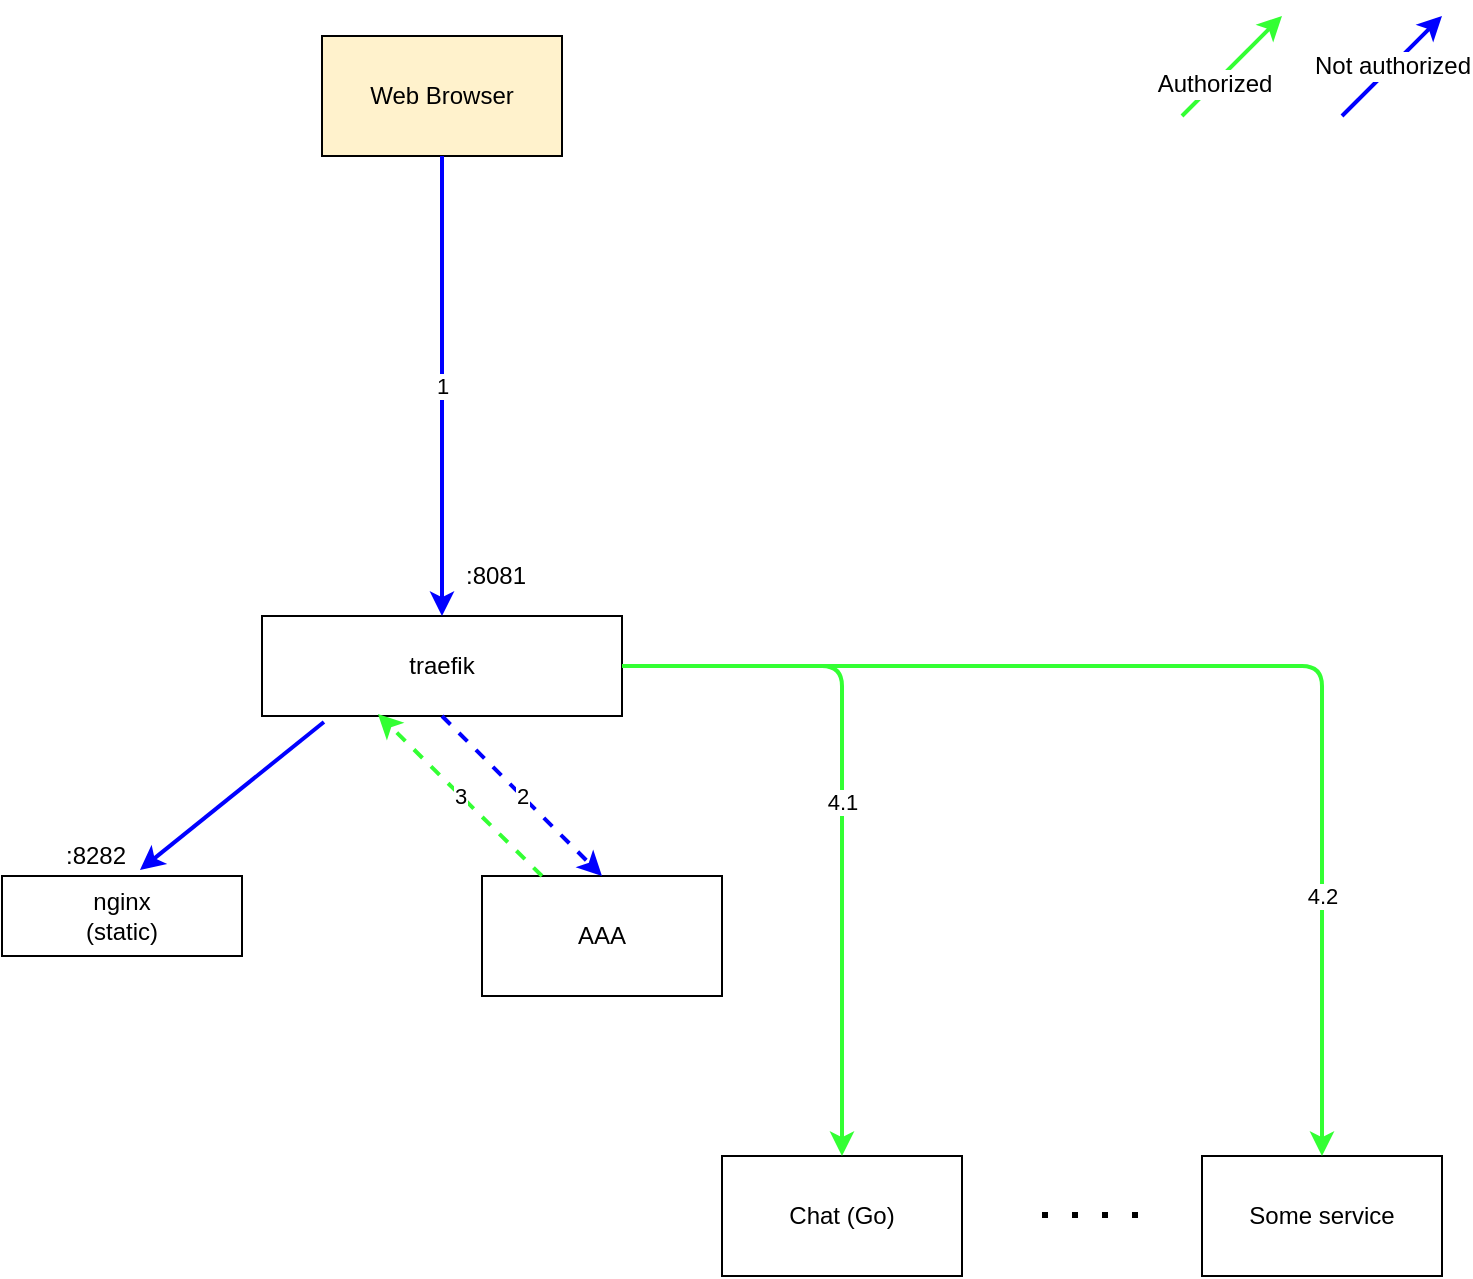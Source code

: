 <mxfile version="13.4.2" type="device"><diagram id="hfaFWcf3ZpBwRVnP8rDJ" name="Page-1"><mxGraphModel dx="1422" dy="671" grid="1" gridSize="10" guides="1" tooltips="1" connect="1" arrows="1" fold="1" page="1" pageScale="1" pageWidth="827" pageHeight="1169" math="0" shadow="0"><root><mxCell id="0"/><mxCell id="1" parent="0"/><mxCell id="EeRlNoye4MzsQ-oPWJcd-1" value="Web Browser" style="rounded=0;whiteSpace=wrap;html=1;fillColor=#FFF2CC;" parent="1" vertex="1"><mxGeometry x="240" y="20" width="120" height="60" as="geometry"/></mxCell><mxCell id="EeRlNoye4MzsQ-oPWJcd-3" value="&lt;div&gt;AAA&lt;/div&gt;" style="rounded=0;whiteSpace=wrap;html=1;fillColor=#FFFFFF;" parent="1" vertex="1"><mxGeometry x="320" y="440" width="120" height="60" as="geometry"/></mxCell><mxCell id="EeRlNoye4MzsQ-oPWJcd-4" value="&lt;div&gt;Chat (Go)&lt;/div&gt;" style="rounded=0;whiteSpace=wrap;html=1;fillColor=#FFFFFF;" parent="1" vertex="1"><mxGeometry x="440" y="580" width="120" height="60" as="geometry"/></mxCell><mxCell id="EeRlNoye4MzsQ-oPWJcd-5" value="&lt;div&gt;Some service&lt;/div&gt;" style="rounded=0;whiteSpace=wrap;html=1;fillColor=#FFFFFF;" parent="1" vertex="1"><mxGeometry x="680" y="580" width="120" height="60" as="geometry"/></mxCell><mxCell id="EeRlNoye4MzsQ-oPWJcd-6" value="&lt;div&gt;traefik&lt;/div&gt;" style="rounded=0;whiteSpace=wrap;html=1;fillColor=#FFFFFF;" parent="1" vertex="1"><mxGeometry x="210" y="310" width="180" height="50" as="geometry"/></mxCell><mxCell id="EeRlNoye4MzsQ-oPWJcd-10" value=":8282" style="text;html=1;resizable=0;points=[];autosize=1;align=left;verticalAlign=top;spacingTop=-4;" parent="1" vertex="1"><mxGeometry x="110" y="420" width="50" height="20" as="geometry"/></mxCell><mxCell id="EeRlNoye4MzsQ-oPWJcd-12" value="3" style="endArrow=classic;html=1;exitX=0.25;exitY=0;exitDx=0;exitDy=0;strokeColor=#33FF33;strokeWidth=2;entryX=0.322;entryY=0.98;entryDx=0;entryDy=0;entryPerimeter=0;fillColor=#d5e8d4;dashed=1;" parent="1" source="EeRlNoye4MzsQ-oPWJcd-3" target="EeRlNoye4MzsQ-oPWJcd-6" edge="1"><mxGeometry width="50" height="50" relative="1" as="geometry"><mxPoint x="240" y="470" as="sourcePoint"/><mxPoint x="190" y="510" as="targetPoint"/></mxGeometry></mxCell><mxCell id="EeRlNoye4MzsQ-oPWJcd-13" value="2" style="endArrow=classic;html=1;entryX=0.5;entryY=0;entryDx=0;entryDy=0;strokeWidth=2;strokeColor=#0000FF;dashed=1;" parent="1" target="EeRlNoye4MzsQ-oPWJcd-3" edge="1"><mxGeometry width="50" height="50" relative="1" as="geometry"><mxPoint x="300" y="360" as="sourcePoint"/><mxPoint x="170" y="720" as="targetPoint"/></mxGeometry></mxCell><mxCell id="EeRlNoye4MzsQ-oPWJcd-18" value="4.1" style="endArrow=classic;html=1;strokeColor=#33FF33;strokeWidth=2;exitX=1;exitY=0.5;exitDx=0;exitDy=0;entryX=0.5;entryY=0;entryDx=0;entryDy=0;" parent="1" source="EeRlNoye4MzsQ-oPWJcd-6" target="EeRlNoye4MzsQ-oPWJcd-4" edge="1"><mxGeometry width="50" height="50" relative="1" as="geometry"><mxPoint x="110" y="770" as="sourcePoint"/><mxPoint x="460" y="335" as="targetPoint"/><Array as="points"><mxPoint x="500" y="335"/></Array></mxGeometry></mxCell><mxCell id="EeRlNoye4MzsQ-oPWJcd-20" value="&lt;div&gt;4.2&lt;/div&gt;" style="endArrow=classic;html=1;strokeColor=#33FF33;strokeWidth=2;exitX=1;exitY=0.5;exitDx=0;exitDy=0;entryX=0.5;entryY=0;entryDx=0;entryDy=0;jumpSize=6;" parent="1" source="EeRlNoye4MzsQ-oPWJcd-6" target="EeRlNoye4MzsQ-oPWJcd-5" edge="1"><mxGeometry x="0.563" width="50" height="50" relative="1" as="geometry"><mxPoint x="370" y="345" as="sourcePoint"/><mxPoint x="510" y="590" as="targetPoint"/><Array as="points"><mxPoint x="740" y="335"/></Array><mxPoint as="offset"/></mxGeometry></mxCell><mxCell id="EeRlNoye4MzsQ-oPWJcd-23" value="" style="endArrow=classic;html=1;strokeColor=#33FF33;strokeWidth=2;fontColor=#000000;" parent="1" edge="1"><mxGeometry width="50" height="50" relative="1" as="geometry"><mxPoint x="670" y="60" as="sourcePoint"/><mxPoint x="720" y="10" as="targetPoint"/></mxGeometry></mxCell><mxCell id="EeRlNoye4MzsQ-oPWJcd-24" value="&lt;div&gt;Authorized&lt;/div&gt;" style="text;html=1;resizable=0;points=[];align=center;verticalAlign=middle;labelBackgroundColor=#ffffff;fontColor=#000000;" parent="EeRlNoye4MzsQ-oPWJcd-23" vertex="1" connectable="0"><mxGeometry x="-0.36" relative="1" as="geometry"><mxPoint as="offset"/></mxGeometry></mxCell><mxCell id="EeRlNoye4MzsQ-oPWJcd-25" value="Not authorized" style="endArrow=classic;html=1;strokeColor=#0000FF;strokeWidth=2;fontColor=#000000;fontSize=12;" parent="1" edge="1"><mxGeometry width="50" height="50" relative="1" as="geometry"><mxPoint x="750" y="60" as="sourcePoint"/><mxPoint x="800" y="10" as="targetPoint"/></mxGeometry></mxCell><mxCell id="cbNYPss4w_ceHsibcXko-3" value="" style="endArrow=none;dashed=1;html=1;strokeWidth=3;dashPattern=1 4;" parent="1" edge="1"><mxGeometry width="50" height="50" relative="1" as="geometry"><mxPoint x="600" y="609.5" as="sourcePoint"/><mxPoint x="660" y="609.5" as="targetPoint"/><Array as="points"><mxPoint x="640" y="609.5"/></Array></mxGeometry></mxCell><mxCell id="vcQgQTusyHW_YfCnhBa--1" value="&lt;div&gt;nginx&lt;/div&gt;&lt;div&gt;(static)&lt;br&gt;&lt;/div&gt;" style="rounded=0;whiteSpace=wrap;html=1;fillColor=#FFFFFF;" parent="1" vertex="1"><mxGeometry x="80" y="440" width="120" height="40" as="geometry"/></mxCell><mxCell id="vcQgQTusyHW_YfCnhBa--2" value="1" style="edgeStyle=orthogonalEdgeStyle;rounded=0;orthogonalLoop=1;jettySize=auto;html=1;exitX=0.5;exitY=1;exitDx=0;exitDy=0;strokeWidth=2;strokeColor=#0000FF;entryX=0.5;entryY=0;entryDx=0;entryDy=0;" parent="1" target="EeRlNoye4MzsQ-oPWJcd-6" edge="1" source="EeRlNoye4MzsQ-oPWJcd-1"><mxGeometry relative="1" as="geometry"><mxPoint x="299.5" y="290" as="targetPoint"/><Array as="points"/><mxPoint x="299.5" y="210" as="sourcePoint"/></mxGeometry></mxCell><mxCell id="vcQgQTusyHW_YfCnhBa--3" value="&lt;div&gt;:8081&lt;/div&gt;" style="text;html=1;resizable=0;points=[];autosize=1;align=left;verticalAlign=top;spacingTop=-4;" parent="1" vertex="1"><mxGeometry x="310" y="280" width="50" height="20" as="geometry"/></mxCell><mxCell id="DcinpYruqwlafFvIQGL7-3" value="" style="endArrow=classic;html=1;strokeColor=#0000FF;strokeWidth=2;fontColor=#000000;fontSize=12;exitX=0.172;exitY=1.06;exitDx=0;exitDy=0;exitPerimeter=0;entryX=0.575;entryY=-0.075;entryDx=0;entryDy=0;entryPerimeter=0;" edge="1" parent="1" source="EeRlNoye4MzsQ-oPWJcd-6" target="vcQgQTusyHW_YfCnhBa--1"><mxGeometry x="1" y="50" width="50" height="50" relative="1" as="geometry"><mxPoint x="80" y="300" as="sourcePoint"/><mxPoint x="130" y="250" as="targetPoint"/><mxPoint x="5" y="-4" as="offset"/></mxGeometry></mxCell></root></mxGraphModel></diagram></mxfile>